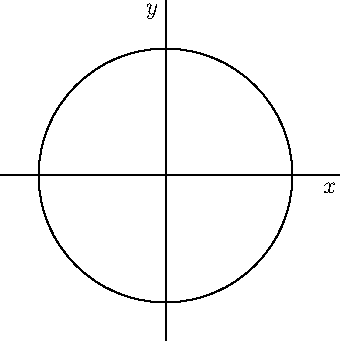size(6cm,0);
import graph;
xlimits(-1.3,1.3);
ylimits(-1.3,1.3);
xaxis("$x$");
yaxis("$y$");
draw(unitcircle);
